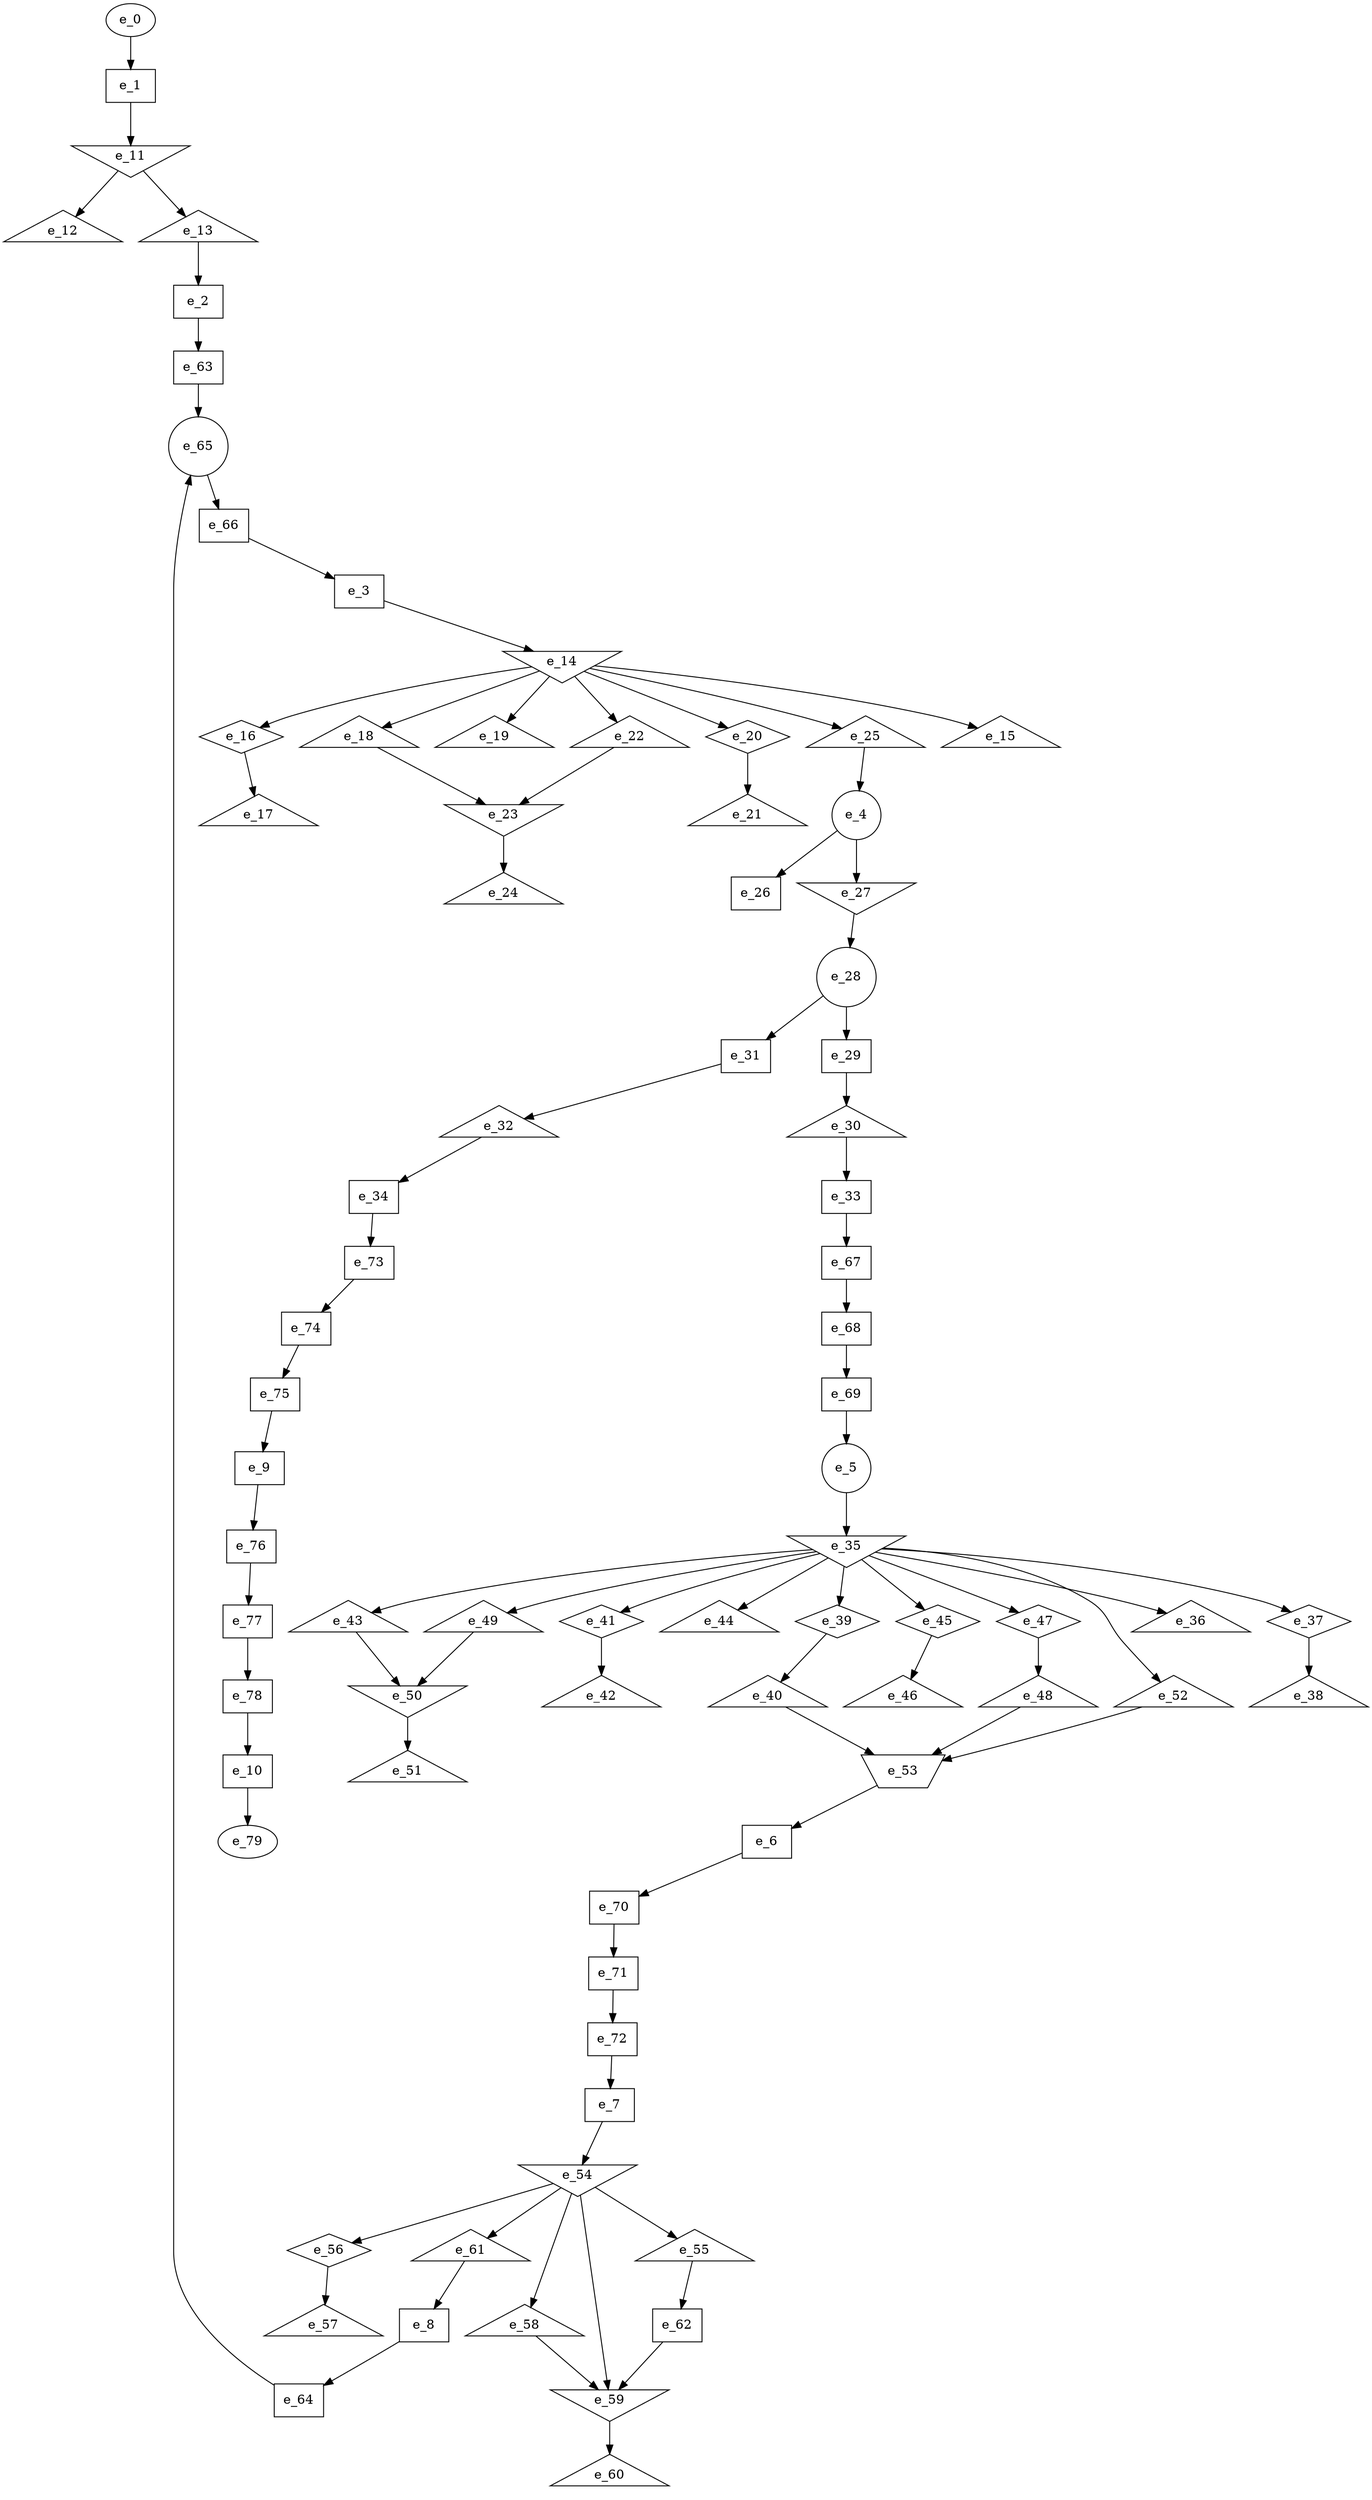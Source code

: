 digraph control_path {
  e_0: entry_node : n ;
  e_1 [shape = dot];
  e_2 [shape = dot];
  e_3 [shape = dot];
  e_4 [shape = circle];
  e_5 [shape = circle];
  e_6 [shape = dot];
  e_7 [shape = dot];
  e_8 [shape = dot];
  e_9 [shape = dot];
  e_10 [shape = dot];
  e_11 [shape = invtriangle];
  e_12 [shape = triangle];
  e_13 [shape = triangle];
  e_14 [shape = invtriangle];
  e_15 [shape = triangle];
  e_16 [shape = diamond];
  e_17 [shape = triangle];
  e_18 [shape = triangle];
  e_19 [shape = triangle];
  e_20 [shape = diamond];
  e_21 [shape = triangle];
  e_22 [shape = triangle];
  e_23 [shape = invtriangle];
  e_24 [shape = triangle];
  e_25 [shape = triangle];
  e_26 [shape = dot];
  e_27 [shape = invtriangle];
  e_28 [shape = circle];
  e_29 [shape = dot];
  e_30 [shape = triangle];
  e_31 [shape = dot];
  e_32 [shape = triangle];
  e_33 [shape = dot];
  e_34 [shape = dot];
  e_35 [shape = invtriangle];
  e_36 [shape = triangle];
  e_37 [shape = diamond];
  e_38 [shape = triangle];
  e_39 [shape = diamond];
  e_40 [shape = triangle];
  e_41 [shape = diamond];
  e_42 [shape = triangle];
  e_43 [shape = triangle];
  e_44 [shape = triangle];
  e_45 [shape = diamond];
  e_46 [shape = triangle];
  e_47 [shape = diamond];
  e_48 [shape = triangle];
  e_49 [shape = triangle];
  e_50 [shape = invtriangle];
  e_51 [shape = triangle];
  e_52 [shape = triangle];
  e_53 [shape = invtrapezium];
  e_54 [shape = invtriangle];
  e_55 [shape = triangle];
  e_56 [shape = diamond];
  e_57 [shape = triangle];
  e_58 [shape = triangle];
  e_59 [shape = invtriangle];
  e_60 [shape = triangle];
  e_61 [shape = triangle];
  e_62 [shape = dot];
  e_63 [shape = dot];
  e_64 [shape = dot];
  e_65 [shape = circle];
  e_66 [shape = dot];
  e_67 [shape = dot];
  e_68 [shape = dot];
  e_69 [shape = dot];
  e_70 [shape = dot];
  e_71 [shape = dot];
  e_72 [shape = dot];
  e_73 [shape = dot];
  e_74 [shape = dot];
  e_75 [shape = dot];
  e_76 [shape = dot];
  e_77 [shape = dot];
  e_78 [shape = dot];
  e_79: exit_node : s ;
  e_0 -> e_1;
  e_13 -> e_2;
  e_66 -> e_3;
  e_25 -> e_4;
  e_69 -> e_5;
  e_53 -> e_6;
  e_72 -> e_7;
  e_61 -> e_8;
  e_75 -> e_9;
  e_78 -> e_10;
  e_1 -> e_11;
  e_11 -> e_12;
  e_11 -> e_13;
  e_3 -> e_14;
  e_14 -> e_15;
  e_14 -> e_16;
  e_16 -> e_17;
  e_14 -> e_18;
  e_14 -> e_19;
  e_14 -> e_20;
  e_20 -> e_21;
  e_14 -> e_22;
  e_18 -> e_23;
  e_22 -> e_23;
  e_23 -> e_24;
  e_14 -> e_25;
  e_4 -> e_26;
  e_4 -> e_27;
  e_27 -> e_28;
  e_28 -> e_29;
  e_29 -> e_30;
  e_28 -> e_31;
  e_31 -> e_32;
  e_30 -> e_33;
  e_32 -> e_34;
  e_5 -> e_35;
  e_35 -> e_36;
  e_35 -> e_37;
  e_37 -> e_38;
  e_35 -> e_39;
  e_39 -> e_40;
  e_35 -> e_41;
  e_41 -> e_42;
  e_35 -> e_43;
  e_35 -> e_44;
  e_35 -> e_45;
  e_45 -> e_46;
  e_35 -> e_47;
  e_47 -> e_48;
  e_35 -> e_49;
  e_43 -> e_50;
  e_49 -> e_50;
  e_50 -> e_51;
  e_35 -> e_52;
  e_40 -> e_53;
  e_48 -> e_53;
  e_52 -> e_53;
  e_7 -> e_54;
  e_54 -> e_55;
  e_54 -> e_56;
  e_56 -> e_57;
  e_54 -> e_58;
  e_54 -> e_59;
  e_58 -> e_59;
  e_62 -> e_59;
  e_59 -> e_60;
  e_54 -> e_61;
  e_55 -> e_62;
  e_2 -> e_63;
  e_8 -> e_64;
  e_63 -> e_65;
  e_64 -> e_65;
  e_65 -> e_66;
  e_33 -> e_67;
  e_67 -> e_68;
  e_68 -> e_69;
  e_6 -> e_70;
  e_70 -> e_71;
  e_71 -> e_72;
  e_34 -> e_73;
  e_73 -> e_74;
  e_74 -> e_75;
  e_9 -> e_76;
  e_76 -> e_77;
  e_77 -> e_78;
  e_10 -> e_79;
}
